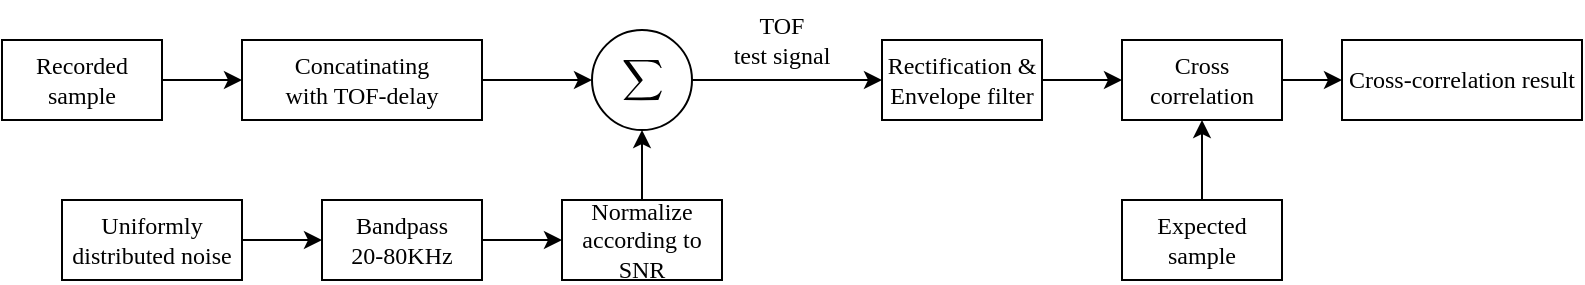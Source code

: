 <mxfile version="24.8.9" pages="2">
  <diagram name="Message signal" id="sRO48vc3majk-Ef4jQSA">
    <mxGraphModel dx="1114" dy="561" grid="1" gridSize="10" guides="1" tooltips="1" connect="1" arrows="1" fold="1" page="1" pageScale="1" pageWidth="827" pageHeight="1169" math="1" shadow="0">
      <root>
        <mxCell id="0" />
        <mxCell id="1" parent="0" />
        <mxCell id="CjJU8cgcZwolnJxbs9lt-3" style="edgeStyle=orthogonalEdgeStyle;rounded=0;orthogonalLoop=1;jettySize=auto;html=1;entryX=0;entryY=0.5;entryDx=0;entryDy=0;" parent="1" source="CjJU8cgcZwolnJxbs9lt-1" target="CjJU8cgcZwolnJxbs9lt-2" edge="1">
          <mxGeometry relative="1" as="geometry" />
        </mxCell>
        <mxCell id="CjJU8cgcZwolnJxbs9lt-1" value="Recorded sample" style="rounded=0;whiteSpace=wrap;html=1;fontFamily=Computer modern;fontSource=https%3A%2F%2Fcdn.jsdelivr.net%2Fgh%2Fvsalvino%2Fcomputer-modern%40main%2Ffonts%2Ftypewriter.css;" parent="1" vertex="1">
          <mxGeometry x="80" y="160" width="80" height="40" as="geometry" />
        </mxCell>
        <mxCell id="CjJU8cgcZwolnJxbs9lt-11" style="edgeStyle=orthogonalEdgeStyle;rounded=0;orthogonalLoop=1;jettySize=auto;html=1;entryX=0;entryY=0.5;entryDx=0;entryDy=0;" parent="1" source="CjJU8cgcZwolnJxbs9lt-2" target="CjJU8cgcZwolnJxbs9lt-10" edge="1">
          <mxGeometry relative="1" as="geometry" />
        </mxCell>
        <mxCell id="CjJU8cgcZwolnJxbs9lt-2" value="&lt;div&gt;&lt;font data-font-src=&quot;https://cdn.jsdelivr.net/gh/vsalvino/computer-modern@main/fonts/typewriter.css&quot; face=&quot;Computer modern&quot;&gt;Concatinating&lt;br&gt;&lt;/font&gt;&lt;/div&gt;&lt;div&gt;&lt;font data-font-src=&quot;https://cdn.jsdelivr.net/gh/vsalvino/computer-modern@main/fonts/typewriter.css&quot; face=&quot;Computer modern&quot;&gt;with TOF-delay&lt;br&gt;&lt;/font&gt;&lt;/div&gt;" style="rounded=0;whiteSpace=wrap;html=1;" parent="1" vertex="1">
          <mxGeometry x="200" y="160" width="120" height="40" as="geometry" />
        </mxCell>
        <mxCell id="CjJU8cgcZwolnJxbs9lt-6" style="edgeStyle=orthogonalEdgeStyle;rounded=0;orthogonalLoop=1;jettySize=auto;html=1;" parent="1" source="CjJU8cgcZwolnJxbs9lt-4" target="CjJU8cgcZwolnJxbs9lt-5" edge="1">
          <mxGeometry relative="1" as="geometry" />
        </mxCell>
        <mxCell id="CjJU8cgcZwolnJxbs9lt-4" value="&lt;div&gt;Uniformly distributed noise&lt;/div&gt;" style="rounded=0;whiteSpace=wrap;html=1;fontFamily=Computer modern;fontSource=https%3A%2F%2Fcdn.jsdelivr.net%2Fgh%2Fvsalvino%2Fcomputer-modern%40main%2Ffonts%2Ftypewriter.css;" parent="1" vertex="1">
          <mxGeometry x="110" y="240" width="90" height="40" as="geometry" />
        </mxCell>
        <mxCell id="CjJU8cgcZwolnJxbs9lt-8" style="edgeStyle=orthogonalEdgeStyle;rounded=0;orthogonalLoop=1;jettySize=auto;html=1;" parent="1" source="CjJU8cgcZwolnJxbs9lt-5" edge="1">
          <mxGeometry relative="1" as="geometry">
            <mxPoint x="360" y="260" as="targetPoint" />
          </mxGeometry>
        </mxCell>
        <mxCell id="CjJU8cgcZwolnJxbs9lt-5" value="&lt;div&gt;Bandpass&lt;/div&gt;&lt;div&gt;20-80KHz&lt;br&gt;&lt;/div&gt;" style="rounded=0;whiteSpace=wrap;html=1;fontFamily=Computer modern;fontSource=https%3A%2F%2Fcdn.jsdelivr.net%2Fgh%2Fvsalvino%2Fcomputer-modern%40main%2Ffonts%2Ftypewriter.css;" parent="1" vertex="1">
          <mxGeometry x="240" y="240" width="80" height="40" as="geometry" />
        </mxCell>
        <mxCell id="CjJU8cgcZwolnJxbs9lt-12" style="edgeStyle=orthogonalEdgeStyle;rounded=0;orthogonalLoop=1;jettySize=auto;html=1;" parent="1" source="CjJU8cgcZwolnJxbs9lt-7" target="CjJU8cgcZwolnJxbs9lt-10" edge="1">
          <mxGeometry relative="1" as="geometry" />
        </mxCell>
        <mxCell id="CjJU8cgcZwolnJxbs9lt-7" value="&lt;div&gt;Normalize&lt;/div&gt;&lt;div&gt;according to SNR&lt;br&gt;&lt;/div&gt;" style="rounded=0;whiteSpace=wrap;html=1;fontFamily=Computer modern;fontSource=https%3A%2F%2Fcdn.jsdelivr.net%2Fgh%2Fvsalvino%2Fcomputer-modern%40main%2Ffonts%2Ftypewriter.css;" parent="1" vertex="1">
          <mxGeometry x="360" y="240" width="80" height="40" as="geometry" />
        </mxCell>
        <mxCell id="CjJU8cgcZwolnJxbs9lt-16" style="edgeStyle=orthogonalEdgeStyle;rounded=0;orthogonalLoop=1;jettySize=auto;html=1;entryX=0.5;entryY=1;entryDx=0;entryDy=0;" parent="1" source="CjJU8cgcZwolnJxbs9lt-9" target="CjJU8cgcZwolnJxbs9lt-13" edge="1">
          <mxGeometry relative="1" as="geometry">
            <Array as="points" />
          </mxGeometry>
        </mxCell>
        <mxCell id="CjJU8cgcZwolnJxbs9lt-9" value="&lt;font data-font-src=&quot;https://cdn.jsdelivr.net/gh/vsalvino/computer-modern@main/fonts/typewriter.css&quot; face=&quot;Computer modern&quot;&gt;Expected sample&lt;/font&gt;" style="rounded=0;whiteSpace=wrap;html=1;" parent="1" vertex="1">
          <mxGeometry x="640" y="240" width="80" height="40" as="geometry" />
        </mxCell>
        <mxCell id="CjJU8cgcZwolnJxbs9lt-14" style="edgeStyle=orthogonalEdgeStyle;rounded=0;orthogonalLoop=1;jettySize=auto;html=1;entryX=0;entryY=0.5;entryDx=0;entryDy=0;" parent="1" source="CjJU8cgcZwolnJxbs9lt-10" edge="1">
          <mxGeometry relative="1" as="geometry">
            <mxPoint x="520" y="180" as="targetPoint" />
          </mxGeometry>
        </mxCell>
        <mxCell id="CjJU8cgcZwolnJxbs9lt-10" value="&lt;svg xmlns:xlink=&quot;http://www.w3.org/1999/xlink&quot; viewBox=&quot;0 -950 1444 1400&quot; role=&quot;img&quot; height=&quot;3.167ex&quot; width=&quot;3.267ex&quot; xmlns=&quot;http://www.w3.org/2000/svg&quot; style=&quot;vertical-align: -1.018ex;&quot;&gt;&lt;defs&gt;&lt;path d=&quot;M60 948Q63 950 665 950H1267L1325 815Q1384 677 1388 669H1348L1341 683Q1320 724 1285 761Q1235 809 1174 838T1033 881T882 898T699 902H574H543H251L259 891Q722 258 724 252Q725 250 724 246Q721 243 460 -56L196 -356Q196 -357 407 -357Q459 -357 548 -357T676 -358Q812 -358 896 -353T1063 -332T1204 -283T1307 -196Q1328 -170 1348 -124H1388Q1388 -125 1381 -145T1356 -210T1325 -294L1267 -449L666 -450Q64 -450 61 -448Q55 -446 55 -439Q55 -437 57 -433L590 177Q590 178 557 222T452 366T322 544L56 909L55 924Q55 945 60 948Z&quot; id=&quot;MJX-1-TEX-LO-2211&quot;&gt;&lt;/path&gt;&lt;/defs&gt;&lt;g transform=&quot;scale(1,-1)&quot; stroke-width=&quot;0&quot; fill=&quot;currentColor&quot; stroke=&quot;currentColor&quot;&gt;&lt;g data-mml-node=&quot;math&quot;&gt;&lt;g data-mml-node=&quot;mo&quot;&gt;&lt;use xlink:href=&quot;#MJX-1-TEX-LO-2211&quot; data-c=&quot;2211&quot;&gt;&lt;/use&gt;&lt;/g&gt;&lt;/g&gt;&lt;/g&gt;&lt;/svg&gt;" style="ellipse;whiteSpace=wrap;html=1;aspect=fixed;" parent="1" vertex="1">
          <mxGeometry x="375" y="155" width="50" height="50" as="geometry" />
        </mxCell>
        <mxCell id="CjJU8cgcZwolnJxbs9lt-23" style="edgeStyle=orthogonalEdgeStyle;rounded=0;orthogonalLoop=1;jettySize=auto;html=1;entryX=0;entryY=0.5;entryDx=0;entryDy=0;" parent="1" source="CjJU8cgcZwolnJxbs9lt-13" target="CjJU8cgcZwolnJxbs9lt-22" edge="1">
          <mxGeometry relative="1" as="geometry" />
        </mxCell>
        <mxCell id="CjJU8cgcZwolnJxbs9lt-13" value="&lt;font data-font-src=&quot;https://cdn.jsdelivr.net/gh/vsalvino/computer-modern@main/fonts/typewriter.css&quot; face=&quot;Computer modern&quot;&gt;Cross correlation&lt;/font&gt;" style="rounded=0;whiteSpace=wrap;html=1;" parent="1" vertex="1">
          <mxGeometry x="640" y="160" width="80" height="40" as="geometry" />
        </mxCell>
        <mxCell id="CjJU8cgcZwolnJxbs9lt-15" value="&lt;div&gt;&lt;font data-font-src=&quot;https://cdn.jsdelivr.net/gh/vsalvino/computer-modern@main/fonts/typewriter.css&quot; face=&quot;Computer modern&quot;&gt;TOF&lt;/font&gt;&lt;/div&gt;&lt;div&gt;&lt;font data-font-src=&quot;https://cdn.jsdelivr.net/gh/vsalvino/computer-modern@main/fonts/typewriter.css&quot; face=&quot;Computer modern&quot;&gt;test signal&lt;br&gt;&lt;/font&gt;&lt;/div&gt;" style="text;html=1;align=center;verticalAlign=middle;whiteSpace=wrap;rounded=0;" parent="1" vertex="1">
          <mxGeometry x="440" y="140" width="60" height="40" as="geometry" />
        </mxCell>
        <mxCell id="CjJU8cgcZwolnJxbs9lt-20" style="edgeStyle=orthogonalEdgeStyle;rounded=0;orthogonalLoop=1;jettySize=auto;html=1;entryX=0;entryY=0.5;entryDx=0;entryDy=0;" parent="1" source="CjJU8cgcZwolnJxbs9lt-18" target="CjJU8cgcZwolnJxbs9lt-13" edge="1">
          <mxGeometry relative="1" as="geometry" />
        </mxCell>
        <mxCell id="CjJU8cgcZwolnJxbs9lt-18" value="&lt;font data-font-src=&quot;https://cdn.jsdelivr.net/gh/vsalvino/computer-modern@main/fonts/typewriter.css&quot; face=&quot;Computer modern&quot;&gt;Rectification &amp;amp;&lt;/font&gt;&lt;div&gt;&lt;font data-font-src=&quot;https://cdn.jsdelivr.net/gh/vsalvino/computer-modern@main/fonts/typewriter.css&quot; face=&quot;Computer modern&quot;&gt;Envelope filter&lt;/font&gt;&lt;/div&gt;" style="rounded=0;whiteSpace=wrap;html=1;" parent="1" vertex="1">
          <mxGeometry x="520" y="160" width="80" height="40" as="geometry" />
        </mxCell>
        <mxCell id="CjJU8cgcZwolnJxbs9lt-22" value="&lt;font data-font-src=&quot;https://cdn.jsdelivr.net/gh/vsalvino/computer-modern@main/fonts/typewriter.css&quot;&gt;Cross-correlation result&lt;/font&gt;" style="rounded=0;whiteSpace=wrap;html=1;fontFamily=Computer modern;fontSource=https%3A%2F%2Fcdn.jsdelivr.net%2Fgh%2Fvsalvino%2Fcomputer-modern%40main%2Ffonts%2Ftypewriter.css;" parent="1" vertex="1">
          <mxGeometry x="750" y="160" width="120" height="40" as="geometry" />
        </mxCell>
      </root>
    </mxGraphModel>
  </diagram>
  <diagram id="Zj_Ov1gLIcRTAUoUKXC5" name="Modulated signal">
    <mxGraphModel dx="1114" dy="561" grid="1" gridSize="10" guides="1" tooltips="1" connect="1" arrows="1" fold="1" page="1" pageScale="1" pageWidth="827" pageHeight="1169" math="1" shadow="0">
      <root>
        <mxCell id="0" />
        <mxCell id="1" parent="0" />
        <mxCell id="-_D8kECuTYOwB3xzPqZC-1" style="edgeStyle=orthogonalEdgeStyle;rounded=0;orthogonalLoop=1;jettySize=auto;html=1;entryX=0;entryY=0.5;entryDx=0;entryDy=0;" parent="1" source="-_D8kECuTYOwB3xzPqZC-2" target="-_D8kECuTYOwB3xzPqZC-4" edge="1">
          <mxGeometry relative="1" as="geometry" />
        </mxCell>
        <mxCell id="-_D8kECuTYOwB3xzPqZC-2" value="Recorded sample" style="rounded=0;whiteSpace=wrap;html=1;fontFamily=Computer modern;fontSource=https%3A%2F%2Fcdn.jsdelivr.net%2Fgh%2Fvsalvino%2Fcomputer-modern%40main%2Ffonts%2Ftypewriter.css;" parent="1" vertex="1">
          <mxGeometry x="80" y="160" width="80" height="40" as="geometry" />
        </mxCell>
        <mxCell id="-_D8kECuTYOwB3xzPqZC-3" style="edgeStyle=orthogonalEdgeStyle;rounded=0;orthogonalLoop=1;jettySize=auto;html=1;entryX=0;entryY=0.5;entryDx=0;entryDy=0;" parent="1" source="-_D8kECuTYOwB3xzPqZC-4" target="-_D8kECuTYOwB3xzPqZC-14" edge="1">
          <mxGeometry relative="1" as="geometry" />
        </mxCell>
        <mxCell id="-_D8kECuTYOwB3xzPqZC-4" value="&lt;div&gt;&lt;font data-font-src=&quot;https://cdn.jsdelivr.net/gh/vsalvino/computer-modern@main/fonts/typewriter.css&quot; face=&quot;Computer modern&quot;&gt;Concatinating&lt;br&gt;&lt;/font&gt;&lt;/div&gt;&lt;div&gt;&lt;font data-font-src=&quot;https://cdn.jsdelivr.net/gh/vsalvino/computer-modern@main/fonts/typewriter.css&quot; face=&quot;Computer modern&quot;&gt;with TOF-delay&lt;br&gt;&lt;/font&gt;&lt;/div&gt;" style="rounded=0;whiteSpace=wrap;html=1;" parent="1" vertex="1">
          <mxGeometry x="200" y="160" width="120" height="40" as="geometry" />
        </mxCell>
        <mxCell id="-_D8kECuTYOwB3xzPqZC-5" style="edgeStyle=orthogonalEdgeStyle;rounded=0;orthogonalLoop=1;jettySize=auto;html=1;" parent="1" source="-_D8kECuTYOwB3xzPqZC-6" target="-_D8kECuTYOwB3xzPqZC-8" edge="1">
          <mxGeometry relative="1" as="geometry" />
        </mxCell>
        <mxCell id="-_D8kECuTYOwB3xzPqZC-6" value="&lt;div&gt;Uniformly distributed noise&lt;/div&gt;" style="rounded=0;whiteSpace=wrap;html=1;fontFamily=Computer modern;fontSource=https%3A%2F%2Fcdn.jsdelivr.net%2Fgh%2Fvsalvino%2Fcomputer-modern%40main%2Ffonts%2Ftypewriter.css;" parent="1" vertex="1">
          <mxGeometry x="110" y="240" width="90" height="40" as="geometry" />
        </mxCell>
        <mxCell id="-_D8kECuTYOwB3xzPqZC-7" style="edgeStyle=orthogonalEdgeStyle;rounded=0;orthogonalLoop=1;jettySize=auto;html=1;" parent="1" source="-_D8kECuTYOwB3xzPqZC-8" edge="1">
          <mxGeometry relative="1" as="geometry">
            <mxPoint x="360" y="260" as="targetPoint" />
          </mxGeometry>
        </mxCell>
        <mxCell id="-_D8kECuTYOwB3xzPqZC-8" value="&lt;div&gt;Bandpass&lt;/div&gt;&lt;div&gt;20-80KHz&lt;br&gt;&lt;/div&gt;" style="rounded=0;whiteSpace=wrap;html=1;fontFamily=Computer modern;fontSource=https%3A%2F%2Fcdn.jsdelivr.net%2Fgh%2Fvsalvino%2Fcomputer-modern%40main%2Ffonts%2Ftypewriter.css;" parent="1" vertex="1">
          <mxGeometry x="240" y="240" width="80" height="40" as="geometry" />
        </mxCell>
        <mxCell id="-_D8kECuTYOwB3xzPqZC-9" style="edgeStyle=orthogonalEdgeStyle;rounded=0;orthogonalLoop=1;jettySize=auto;html=1;" parent="1" source="-_D8kECuTYOwB3xzPqZC-10" target="-_D8kECuTYOwB3xzPqZC-14" edge="1">
          <mxGeometry relative="1" as="geometry" />
        </mxCell>
        <mxCell id="-_D8kECuTYOwB3xzPqZC-10" value="&lt;div&gt;Normalize&lt;/div&gt;&lt;div&gt;according to SNR&lt;br&gt;&lt;/div&gt;" style="rounded=0;whiteSpace=wrap;html=1;fontFamily=Computer modern;fontSource=https%3A%2F%2Fcdn.jsdelivr.net%2Fgh%2Fvsalvino%2Fcomputer-modern%40main%2Ffonts%2Ftypewriter.css;" parent="1" vertex="1">
          <mxGeometry x="360" y="240" width="80" height="40" as="geometry" />
        </mxCell>
        <mxCell id="-_D8kECuTYOwB3xzPqZC-11" style="edgeStyle=orthogonalEdgeStyle;rounded=0;orthogonalLoop=1;jettySize=auto;html=1;entryX=0.5;entryY=1;entryDx=0;entryDy=0;" parent="1" source="-_D8kECuTYOwB3xzPqZC-12" target="-_D8kECuTYOwB3xzPqZC-16" edge="1">
          <mxGeometry relative="1" as="geometry">
            <Array as="points" />
          </mxGeometry>
        </mxCell>
        <mxCell id="-_D8kECuTYOwB3xzPqZC-12" value="&lt;font data-font-src=&quot;https://cdn.jsdelivr.net/gh/vsalvino/computer-modern@main/fonts/typewriter.css&quot; face=&quot;Computer modern&quot;&gt;Expected sample&lt;/font&gt;" style="rounded=0;whiteSpace=wrap;html=1;" parent="1" vertex="1">
          <mxGeometry x="520" y="240" width="80" height="40" as="geometry" />
        </mxCell>
        <mxCell id="-_D8kECuTYOwB3xzPqZC-13" style="edgeStyle=orthogonalEdgeStyle;rounded=0;orthogonalLoop=1;jettySize=auto;html=1;entryX=0;entryY=0.5;entryDx=0;entryDy=0;" parent="1" source="-_D8kECuTYOwB3xzPqZC-14" edge="1">
          <mxGeometry relative="1" as="geometry">
            <mxPoint x="520" y="180" as="targetPoint" />
          </mxGeometry>
        </mxCell>
        <mxCell id="-_D8kECuTYOwB3xzPqZC-14" value="&lt;svg xmlns:xlink=&quot;http://www.w3.org/1999/xlink&quot; viewBox=&quot;0 -950 1444 1400&quot; role=&quot;img&quot; height=&quot;3.167ex&quot; width=&quot;3.267ex&quot; xmlns=&quot;http://www.w3.org/2000/svg&quot; style=&quot;vertical-align: -1.018ex;&quot;&gt;&lt;defs&gt;&lt;path d=&quot;M60 948Q63 950 665 950H1267L1325 815Q1384 677 1388 669H1348L1341 683Q1320 724 1285 761Q1235 809 1174 838T1033 881T882 898T699 902H574H543H251L259 891Q722 258 724 252Q725 250 724 246Q721 243 460 -56L196 -356Q196 -357 407 -357Q459 -357 548 -357T676 -358Q812 -358 896 -353T1063 -332T1204 -283T1307 -196Q1328 -170 1348 -124H1388Q1388 -125 1381 -145T1356 -210T1325 -294L1267 -449L666 -450Q64 -450 61 -448Q55 -446 55 -439Q55 -437 57 -433L590 177Q590 178 557 222T452 366T322 544L56 909L55 924Q55 945 60 948Z&quot; id=&quot;MJX-1-TEX-LO-2211&quot;&gt;&lt;/path&gt;&lt;/defs&gt;&lt;g transform=&quot;scale(1,-1)&quot; stroke-width=&quot;0&quot; fill=&quot;currentColor&quot; stroke=&quot;currentColor&quot;&gt;&lt;g data-mml-node=&quot;math&quot;&gt;&lt;g data-mml-node=&quot;mo&quot;&gt;&lt;use xlink:href=&quot;#MJX-1-TEX-LO-2211&quot; data-c=&quot;2211&quot;&gt;&lt;/use&gt;&lt;/g&gt;&lt;/g&gt;&lt;/g&gt;&lt;/svg&gt;" style="ellipse;whiteSpace=wrap;html=1;aspect=fixed;" parent="1" vertex="1">
          <mxGeometry x="375" y="155" width="50" height="50" as="geometry" />
        </mxCell>
        <mxCell id="-_D8kECuTYOwB3xzPqZC-15" style="edgeStyle=orthogonalEdgeStyle;rounded=0;orthogonalLoop=1;jettySize=auto;html=1;entryX=0;entryY=0.5;entryDx=0;entryDy=0;" parent="1" source="-_D8kECuTYOwB3xzPqZC-16" target="-_D8kECuTYOwB3xzPqZC-20" edge="1">
          <mxGeometry relative="1" as="geometry" />
        </mxCell>
        <mxCell id="-_D8kECuTYOwB3xzPqZC-16" value="&lt;font data-font-src=&quot;https://cdn.jsdelivr.net/gh/vsalvino/computer-modern@main/fonts/typewriter.css&quot; face=&quot;Computer modern&quot;&gt;Cross correlation&lt;/font&gt;" style="rounded=0;whiteSpace=wrap;html=1;" parent="1" vertex="1">
          <mxGeometry x="520" y="160" width="80" height="40" as="geometry" />
        </mxCell>
        <mxCell id="-_D8kECuTYOwB3xzPqZC-17" value="&lt;div&gt;&lt;font data-font-src=&quot;https://cdn.jsdelivr.net/gh/vsalvino/computer-modern@main/fonts/typewriter.css&quot; face=&quot;Computer modern&quot;&gt;TOF&lt;/font&gt;&lt;/div&gt;&lt;div&gt;&lt;font data-font-src=&quot;https://cdn.jsdelivr.net/gh/vsalvino/computer-modern@main/fonts/typewriter.css&quot; face=&quot;Computer modern&quot;&gt;test signal&lt;br&gt;&lt;/font&gt;&lt;/div&gt;" style="text;html=1;align=center;verticalAlign=middle;whiteSpace=wrap;rounded=0;" parent="1" vertex="1">
          <mxGeometry x="440" y="140" width="60" height="40" as="geometry" />
        </mxCell>
        <mxCell id="-_D8kECuTYOwB3xzPqZC-20" value="&lt;font data-font-src=&quot;https://cdn.jsdelivr.net/gh/vsalvino/computer-modern@main/fonts/typewriter.css&quot; face=&quot;Computer modern&quot;&gt;Cross-correlation result&lt;/font&gt;" style="rounded=0;whiteSpace=wrap;html=1;" parent="1" vertex="1">
          <mxGeometry x="630" y="160" width="120" height="40" as="geometry" />
        </mxCell>
      </root>
    </mxGraphModel>
  </diagram>
</mxfile>
